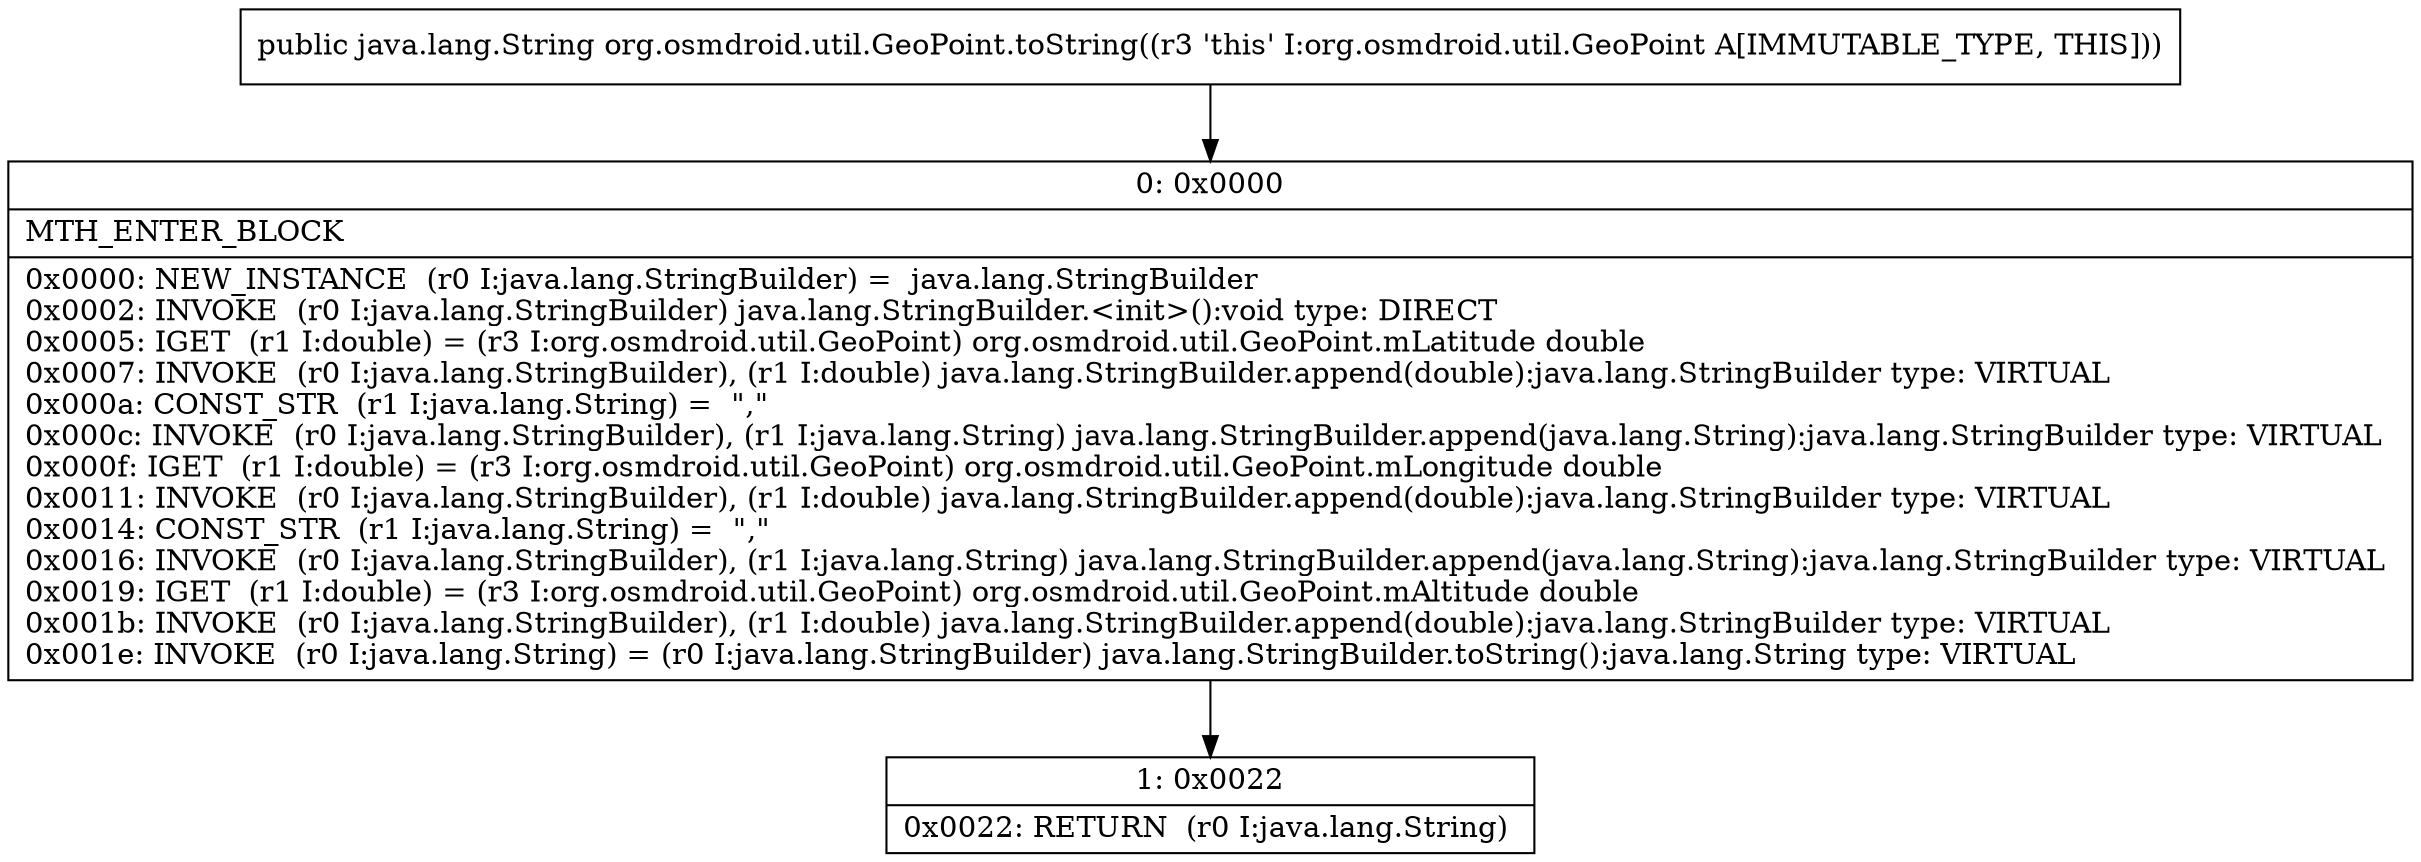digraph "CFG fororg.osmdroid.util.GeoPoint.toString()Ljava\/lang\/String;" {
Node_0 [shape=record,label="{0\:\ 0x0000|MTH_ENTER_BLOCK\l|0x0000: NEW_INSTANCE  (r0 I:java.lang.StringBuilder) =  java.lang.StringBuilder \l0x0002: INVOKE  (r0 I:java.lang.StringBuilder) java.lang.StringBuilder.\<init\>():void type: DIRECT \l0x0005: IGET  (r1 I:double) = (r3 I:org.osmdroid.util.GeoPoint) org.osmdroid.util.GeoPoint.mLatitude double \l0x0007: INVOKE  (r0 I:java.lang.StringBuilder), (r1 I:double) java.lang.StringBuilder.append(double):java.lang.StringBuilder type: VIRTUAL \l0x000a: CONST_STR  (r1 I:java.lang.String) =  \",\" \l0x000c: INVOKE  (r0 I:java.lang.StringBuilder), (r1 I:java.lang.String) java.lang.StringBuilder.append(java.lang.String):java.lang.StringBuilder type: VIRTUAL \l0x000f: IGET  (r1 I:double) = (r3 I:org.osmdroid.util.GeoPoint) org.osmdroid.util.GeoPoint.mLongitude double \l0x0011: INVOKE  (r0 I:java.lang.StringBuilder), (r1 I:double) java.lang.StringBuilder.append(double):java.lang.StringBuilder type: VIRTUAL \l0x0014: CONST_STR  (r1 I:java.lang.String) =  \",\" \l0x0016: INVOKE  (r0 I:java.lang.StringBuilder), (r1 I:java.lang.String) java.lang.StringBuilder.append(java.lang.String):java.lang.StringBuilder type: VIRTUAL \l0x0019: IGET  (r1 I:double) = (r3 I:org.osmdroid.util.GeoPoint) org.osmdroid.util.GeoPoint.mAltitude double \l0x001b: INVOKE  (r0 I:java.lang.StringBuilder), (r1 I:double) java.lang.StringBuilder.append(double):java.lang.StringBuilder type: VIRTUAL \l0x001e: INVOKE  (r0 I:java.lang.String) = (r0 I:java.lang.StringBuilder) java.lang.StringBuilder.toString():java.lang.String type: VIRTUAL \l}"];
Node_1 [shape=record,label="{1\:\ 0x0022|0x0022: RETURN  (r0 I:java.lang.String) \l}"];
MethodNode[shape=record,label="{public java.lang.String org.osmdroid.util.GeoPoint.toString((r3 'this' I:org.osmdroid.util.GeoPoint A[IMMUTABLE_TYPE, THIS])) }"];
MethodNode -> Node_0;
Node_0 -> Node_1;
}

